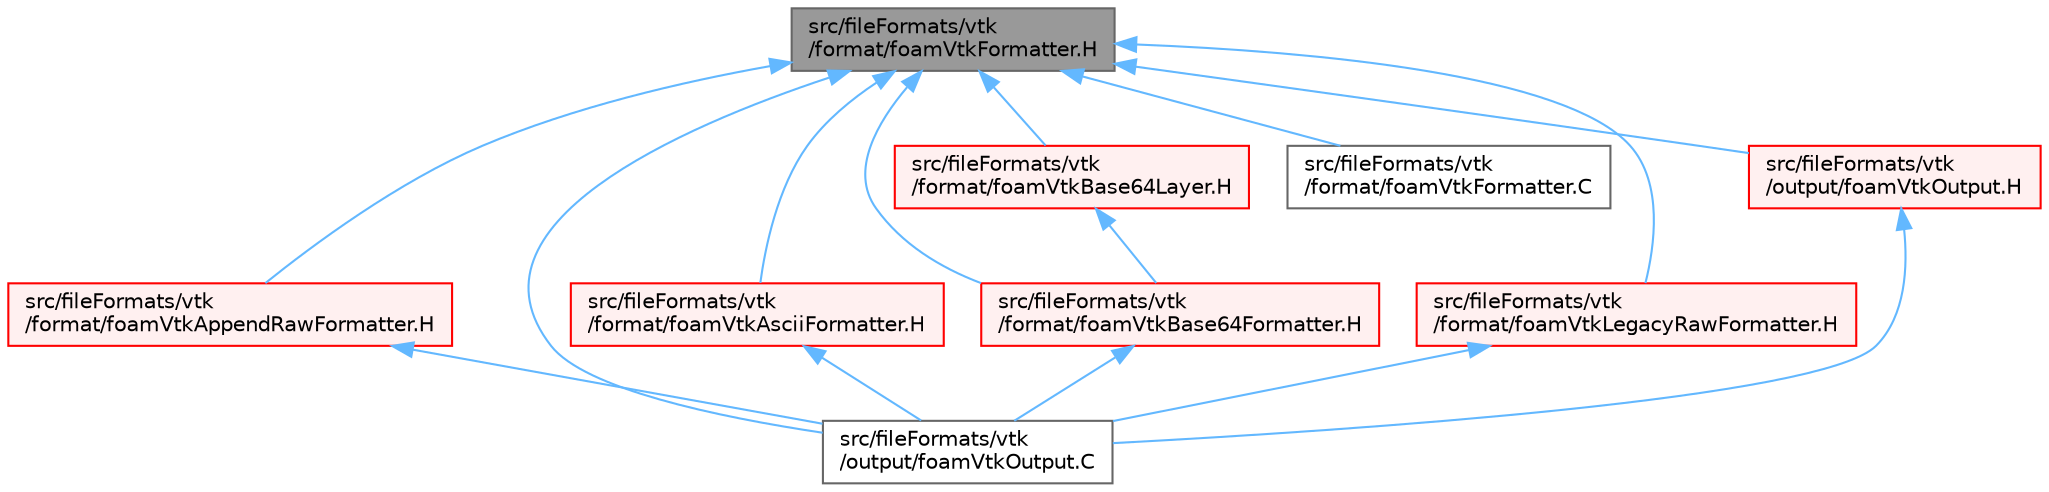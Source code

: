 digraph "src/fileFormats/vtk/format/foamVtkFormatter.H"
{
 // LATEX_PDF_SIZE
  bgcolor="transparent";
  edge [fontname=Helvetica,fontsize=10,labelfontname=Helvetica,labelfontsize=10];
  node [fontname=Helvetica,fontsize=10,shape=box,height=0.2,width=0.4];
  Node1 [id="Node000001",label="src/fileFormats/vtk\l/format/foamVtkFormatter.H",height=0.2,width=0.4,color="gray40", fillcolor="grey60", style="filled", fontcolor="black",tooltip=" "];
  Node1 -> Node2 [id="edge1_Node000001_Node000002",dir="back",color="steelblue1",style="solid",tooltip=" "];
  Node2 [id="Node000002",label="src/fileFormats/vtk\l/format/foamVtkAppendRawFormatter.H",height=0.2,width=0.4,color="red", fillcolor="#FFF0F0", style="filled",URL="$foamVtkAppendRawFormatter_8H.html",tooltip=" "];
  Node2 -> Node4 [id="edge2_Node000002_Node000004",dir="back",color="steelblue1",style="solid",tooltip=" "];
  Node4 [id="Node000004",label="src/fileFormats/vtk\l/output/foamVtkOutput.C",height=0.2,width=0.4,color="grey40", fillcolor="white", style="filled",URL="$foamVtkOutput_8C.html",tooltip=" "];
  Node1 -> Node5 [id="edge3_Node000001_Node000005",dir="back",color="steelblue1",style="solid",tooltip=" "];
  Node5 [id="Node000005",label="src/fileFormats/vtk\l/format/foamVtkAsciiFormatter.H",height=0.2,width=0.4,color="red", fillcolor="#FFF0F0", style="filled",URL="$foamVtkAsciiFormatter_8H.html",tooltip=" "];
  Node5 -> Node4 [id="edge4_Node000005_Node000004",dir="back",color="steelblue1",style="solid",tooltip=" "];
  Node1 -> Node9 [id="edge5_Node000001_Node000009",dir="back",color="steelblue1",style="solid",tooltip=" "];
  Node9 [id="Node000009",label="src/fileFormats/vtk\l/format/foamVtkBase64Formatter.H",height=0.2,width=0.4,color="red", fillcolor="#FFF0F0", style="filled",URL="$foamVtkBase64Formatter_8H.html",tooltip=" "];
  Node9 -> Node4 [id="edge6_Node000009_Node000004",dir="back",color="steelblue1",style="solid",tooltip=" "];
  Node1 -> Node11 [id="edge7_Node000001_Node000011",dir="back",color="steelblue1",style="solid",tooltip=" "];
  Node11 [id="Node000011",label="src/fileFormats/vtk\l/format/foamVtkBase64Layer.H",height=0.2,width=0.4,color="red", fillcolor="#FFF0F0", style="filled",URL="$foamVtkBase64Layer_8H.html",tooltip=" "];
  Node11 -> Node9 [id="edge8_Node000011_Node000009",dir="back",color="steelblue1",style="solid",tooltip=" "];
  Node1 -> Node15 [id="edge9_Node000001_Node000015",dir="back",color="steelblue1",style="solid",tooltip=" "];
  Node15 [id="Node000015",label="src/fileFormats/vtk\l/format/foamVtkFormatter.C",height=0.2,width=0.4,color="grey40", fillcolor="white", style="filled",URL="$foamVtkFormatter_8C.html",tooltip=" "];
  Node1 -> Node16 [id="edge10_Node000001_Node000016",dir="back",color="steelblue1",style="solid",tooltip=" "];
  Node16 [id="Node000016",label="src/fileFormats/vtk\l/format/foamVtkLegacyRawFormatter.H",height=0.2,width=0.4,color="red", fillcolor="#FFF0F0", style="filled",URL="$foamVtkLegacyRawFormatter_8H.html",tooltip=" "];
  Node16 -> Node4 [id="edge11_Node000016_Node000004",dir="back",color="steelblue1",style="solid",tooltip=" "];
  Node1 -> Node4 [id="edge12_Node000001_Node000004",dir="back",color="steelblue1",style="solid",tooltip=" "];
  Node1 -> Node18 [id="edge13_Node000001_Node000018",dir="back",color="steelblue1",style="solid",tooltip=" "];
  Node18 [id="Node000018",label="src/fileFormats/vtk\l/output/foamVtkOutput.H",height=0.2,width=0.4,color="red", fillcolor="#FFF0F0", style="filled",URL="$foamVtkOutput_8H.html",tooltip=" "];
  Node18 -> Node4 [id="edge14_Node000018_Node000004",dir="back",color="steelblue1",style="solid",tooltip=" "];
}
